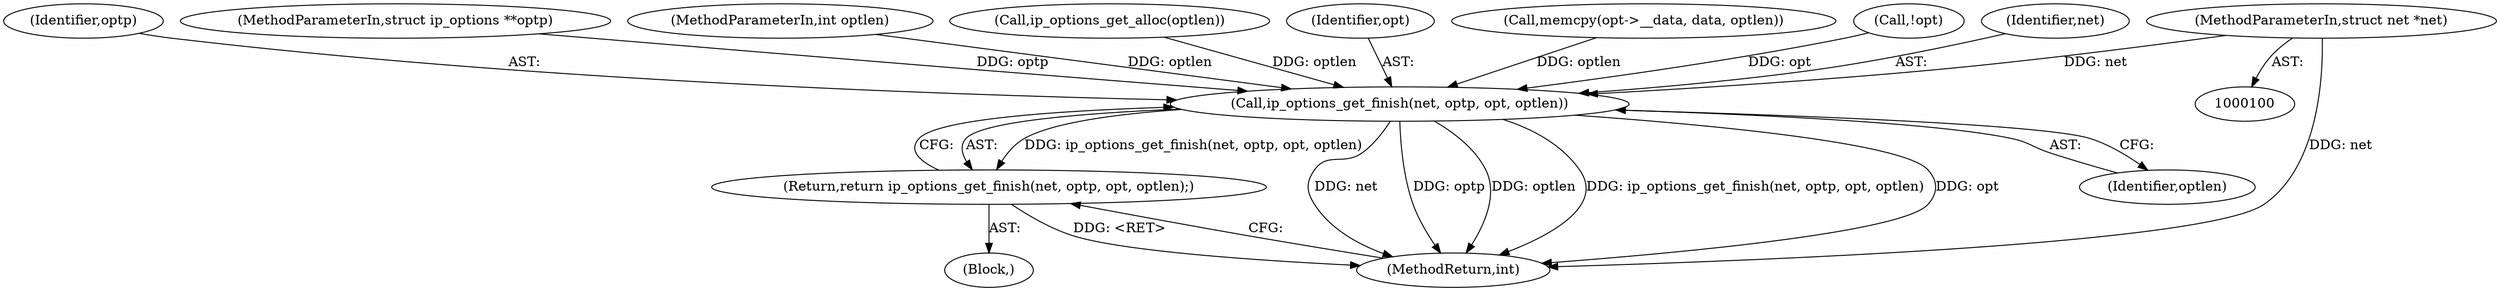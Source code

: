 digraph "0_linux_f6d8bd051c391c1c0458a30b2a7abcd939329259_17@pointer" {
"1000101" [label="(MethodParameterIn,struct net *net)"];
"1000126" [label="(Call,ip_options_get_finish(net, optp, opt, optlen))"];
"1000125" [label="(Return,return ip_options_get_finish(net, optp, opt, optlen);)"];
"1000128" [label="(Identifier,optp)"];
"1000131" [label="(MethodReturn,int)"];
"1000102" [label="(MethodParameterIn,struct ip_options **optp)"];
"1000104" [label="(MethodParameterIn,int optlen)"];
"1000109" [label="(Call,ip_options_get_alloc(optlen))"];
"1000129" [label="(Identifier,opt)"];
"1000125" [label="(Return,return ip_options_get_finish(net, optp, opt, optlen);)"];
"1000119" [label="(Call,memcpy(opt->__data, data, optlen))"];
"1000101" [label="(MethodParameterIn,struct net *net)"];
"1000112" [label="(Call,!opt)"];
"1000130" [label="(Identifier,optlen)"];
"1000126" [label="(Call,ip_options_get_finish(net, optp, opt, optlen))"];
"1000105" [label="(Block,)"];
"1000127" [label="(Identifier,net)"];
"1000101" -> "1000100"  [label="AST: "];
"1000101" -> "1000131"  [label="DDG: net"];
"1000101" -> "1000126"  [label="DDG: net"];
"1000126" -> "1000125"  [label="AST: "];
"1000126" -> "1000130"  [label="CFG: "];
"1000127" -> "1000126"  [label="AST: "];
"1000128" -> "1000126"  [label="AST: "];
"1000129" -> "1000126"  [label="AST: "];
"1000130" -> "1000126"  [label="AST: "];
"1000125" -> "1000126"  [label="CFG: "];
"1000126" -> "1000131"  [label="DDG: net"];
"1000126" -> "1000131"  [label="DDG: optp"];
"1000126" -> "1000131"  [label="DDG: optlen"];
"1000126" -> "1000131"  [label="DDG: ip_options_get_finish(net, optp, opt, optlen)"];
"1000126" -> "1000131"  [label="DDG: opt"];
"1000126" -> "1000125"  [label="DDG: ip_options_get_finish(net, optp, opt, optlen)"];
"1000102" -> "1000126"  [label="DDG: optp"];
"1000112" -> "1000126"  [label="DDG: opt"];
"1000109" -> "1000126"  [label="DDG: optlen"];
"1000119" -> "1000126"  [label="DDG: optlen"];
"1000104" -> "1000126"  [label="DDG: optlen"];
"1000125" -> "1000105"  [label="AST: "];
"1000131" -> "1000125"  [label="CFG: "];
"1000125" -> "1000131"  [label="DDG: <RET>"];
}
